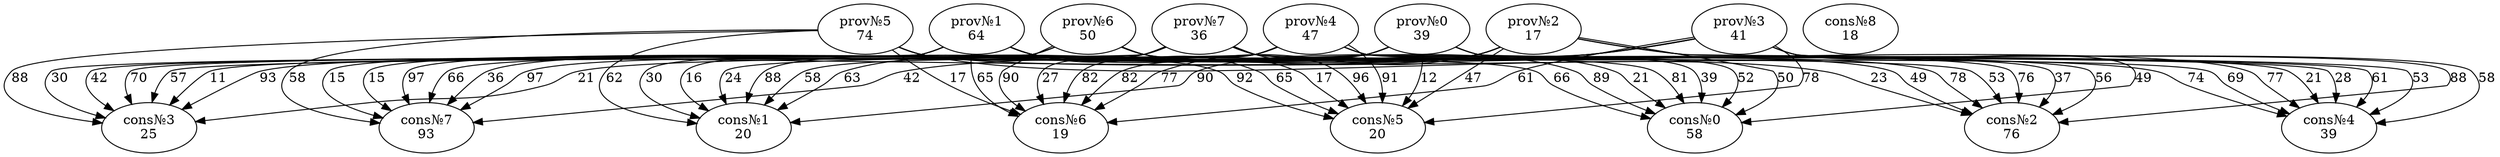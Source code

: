 digraph data {
	"prov№0
39"
	"prov№1
64"
	"prov№2
17"
	"prov№3
41"
	"prov№4
47"
	"prov№5
74"
	"prov№6
50"
	"prov№7
36"
	"cons№0
58"
	"cons№1
20"
	"cons№2
76"
	"cons№3
25"
	"cons№4
39"
	"cons№5
20"
	"cons№6
19"
	"cons№7
93"
	"cons№8
18"
	"prov№0
39" -> "cons№0
58" [label=52]
	"prov№0
39" -> "cons№1
20" [label=58]
	"prov№0
39" -> "cons№2
76" [label=37]
	"prov№0
39" -> "cons№3
25" [label=11]
	"prov№0
39" -> "cons№4
39" [label=61]
	"prov№0
39" -> "cons№5
20" [label=12]
	"prov№0
39" -> "cons№6
19" [label=82]
	"prov№0
39" -> "cons№7
93" [label=36]
	"prov№1
64" -> "cons№0
58" [label=89]
	"prov№1
64" -> "cons№1
20" [label=30]
	"prov№1
64" -> "cons№2
76" [label=49]
	"prov№1
64" -> "cons№3
25" [label=30]
	"prov№1
64" -> "cons№4
39" [label=69]
	"prov№1
64" -> "cons№5
20" [label=65]
	"prov№1
64" -> "cons№6
19" [label=65]
	"prov№1
64" -> "cons№7
93" [label=15]
	"prov№2
17" -> "cons№0
58" [label=50]
	"prov№2
17" -> "cons№1
20" [label=63]
	"prov№2
17" -> "cons№2
76" [label=56]
	"prov№2
17" -> "cons№3
25" [label=93]
	"prov№2
17" -> "cons№4
39" [label=53]
	"prov№2
17" -> "cons№5
20" [label=47]
	"prov№2
17" -> "cons№6
19" [label=77]
	"prov№2
17" -> "cons№7
93" [label=97]
	"prov№3
41" -> "cons№0
58" [label=49]
	"prov№3
41" -> "cons№1
20" [label=90]
	"prov№3
41" -> "cons№2
76" [label=88]
	"prov№3
41" -> "cons№3
25" [label=21]
	"prov№3
41" -> "cons№4
39" [label=58]
	"prov№3
41" -> "cons№5
20" [label=78]
	"prov№3
41" -> "cons№6
19" [label=61]
	"prov№3
41" -> "cons№7
93" [label=42]
	"prov№4
47" -> "cons№0
58" [label=39]
	"prov№4
47" -> "cons№1
20" [label=88]
	"prov№4
47" -> "cons№2
76" [label=76]
	"prov№4
47" -> "cons№3
25" [label=57]
	"prov№4
47" -> "cons№4
39" [label=28]
	"prov№4
47" -> "cons№5
20" [label=91]
	"prov№4
47" -> "cons№6
19" [label=82]
	"prov№4
47" -> "cons№7
93" [label=66]
	"prov№5
74" -> "cons№0
58" [label=66]
	"prov№5
74" -> "cons№1
20" [label=62]
	"prov№5
74" -> "cons№2
76" [label=23]
	"prov№5
74" -> "cons№3
25" [label=88]
	"prov№5
74" -> "cons№4
39" [label=74]
	"prov№5
74" -> "cons№5
20" [label=92]
	"prov№5
74" -> "cons№6
19" [label=17]
	"prov№5
74" -> "cons№7
93" [label=58]
	"prov№6
50" -> "cons№0
58" [label=21]
	"prov№6
50" -> "cons№1
20" [label=16]
	"prov№6
50" -> "cons№2
76" [label=78]
	"prov№6
50" -> "cons№3
25" [label=42]
	"prov№6
50" -> "cons№4
39" [label=77]
	"prov№6
50" -> "cons№5
20" [label=17]
	"prov№6
50" -> "cons№6
19" [label=90]
	"prov№6
50" -> "cons№7
93" [label=15]
	"prov№7
36" -> "cons№0
58" [label=81]
	"prov№7
36" -> "cons№1
20" [label=24]
	"prov№7
36" -> "cons№2
76" [label=53]
	"prov№7
36" -> "cons№3
25" [label=70]
	"prov№7
36" -> "cons№4
39" [label=21]
	"prov№7
36" -> "cons№5
20" [label=96]
	"prov№7
36" -> "cons№6
19" [label=27]
	"prov№7
36" -> "cons№7
93" [label=97]
}

